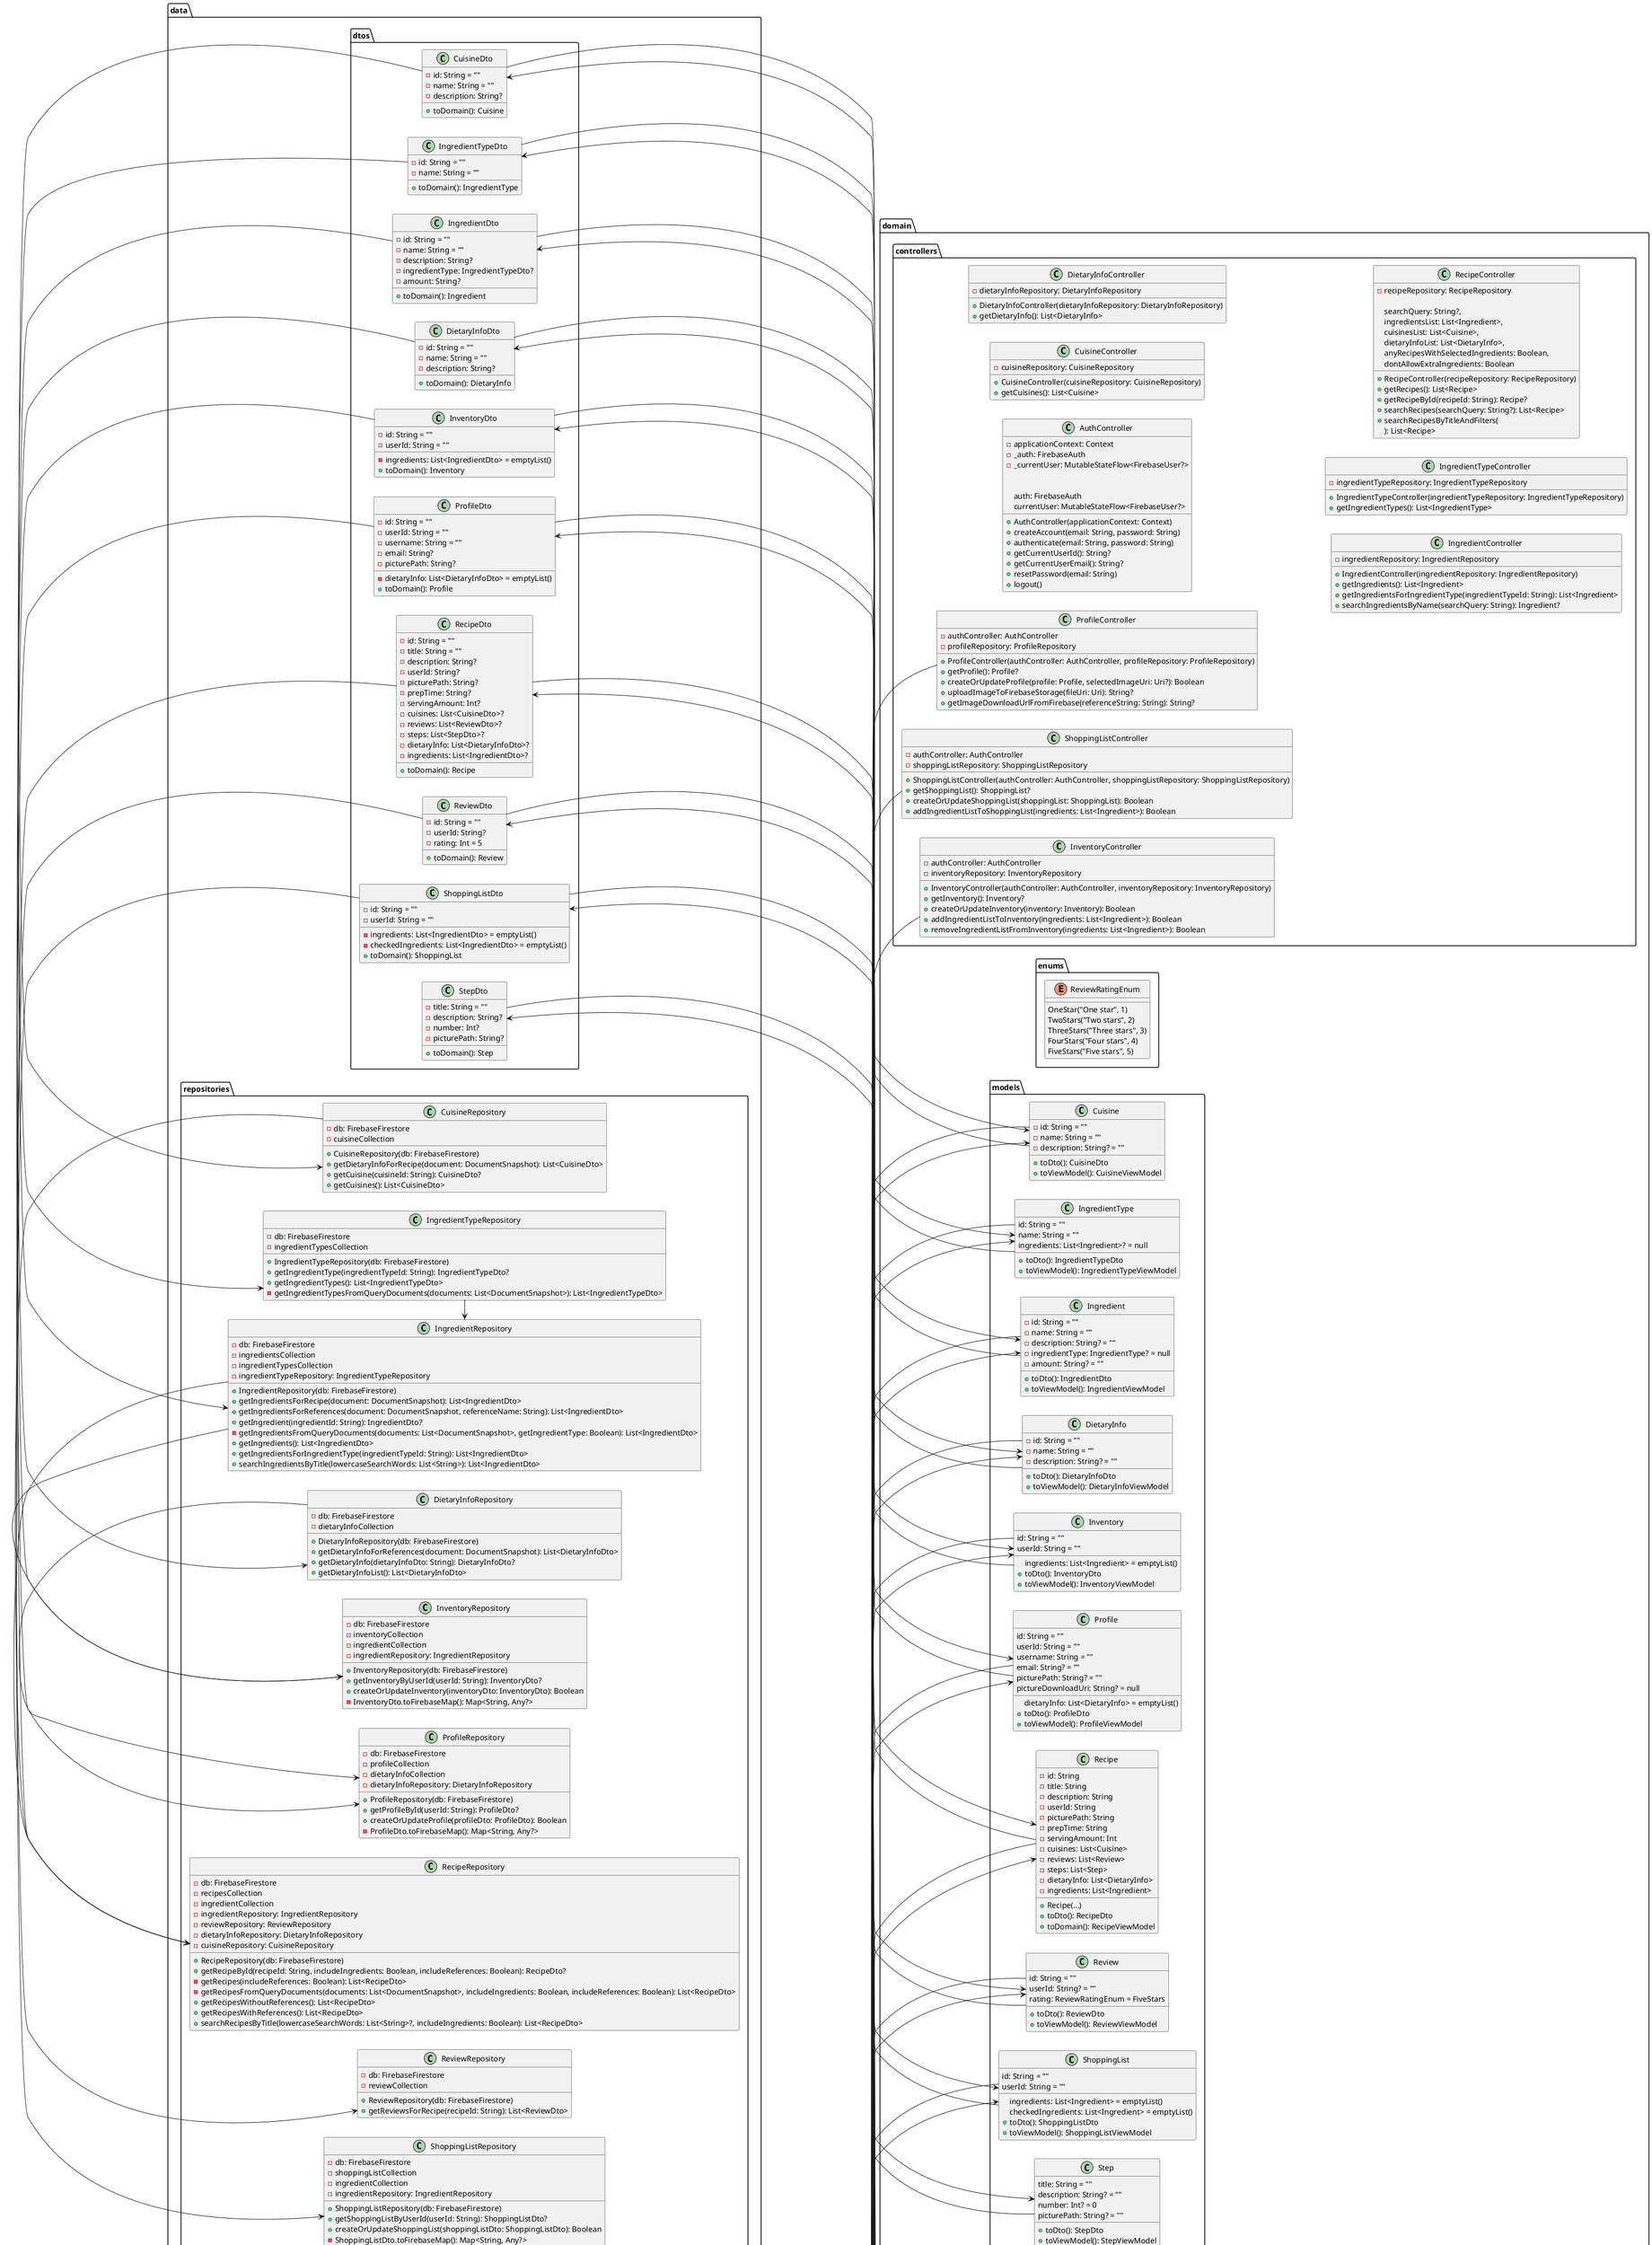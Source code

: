 @startuml
left to right direction
package data {
    package dtos {
        class CuisineDto {
            - id: String = ""
            - name: String = ""
            - description: String?
            + toDomain(): Cuisine
'            + CuisineDto()
'            + CuisineDto(id: String, name: String, description: String?)
'            + getId(): String
'            + setId(id: String): Unit
'            + getName(): String
'            + setName(name: String): Unit
'            + getDescription(): String?
'            + setDescription(description: String?): Unit
        }
        class DietaryInfoDto {
            - id: String = ""
            - name: String = ""
            - description: String?
            + toDomain(): DietaryInfo
'            + DietaryInfoDto()
'            + DietaryInfoDto(id: String, name: String, description: String?)
'            + getId(): String
'            + setId(id: String): Unit
'            + getName(): String
'            + setName(name: String): Unit
'            + getDescription(): String?
'            + setDescription(description: String?): Unit
        }
        class IngredientDto {
             - id: String = ""
             - name: String = ""
             - description: String?
             - ingredientType: IngredientTypeDto?
             - amount: String?
             + toDomain(): Ingredient
'             + IngredientDto()
'             + IngredientDto(id: String, name: String, description: String?, ingredientType: IngredientTypeDto?, amount: String?)
'             + getId(): String
'             + setId(id: String): Unit
'             + getName(): String
'             + setName(name: String): Unit
'             + getDescription(): String?
'             + setDescription(description: String?): Unit
'             + getIngredientType(): IngredientTypeDto?
'             + setIngredientType(ingredientType: IngredientTypeDto?): Unit
'             + getAmount(): String?
'             + setAmount(amount: String?): Unit
        }
        class IngredientTypeDto {
             - id: String = ""
             - name: String = ""
             + toDomain(): IngredientType
'             + IngredientTypeDto()
'             + IngredientTypeDto(id: String, name: String)
'             + getId(): String
'             + setId(id: String): Unit
'             + getName(): String
'             + setName(name: String): Unit
        }
         class InventoryDto {
            - id: String = ""
            - userId: String = ""
            - ingredients: List<IngredientDto> = emptyList()
            + toDomain(): Inventory
'            + InventoryDto()
'            + InventoryDto(id: String, userId: String, ingredients: List<IngredientDto>)
'            + getId(): String
'            + setId(id: String): Unit
'            + getUserId(): String
'            + setUserId(userId: String): Unit
'            + getIngredients(): List<IngredientDto>
'            + setIngredients(ingredients: List<IngredientDto>): Unit
         }
          class ProfileDto {
            - id: String = ""
            - userId: String = ""
            - username: String = ""
            - email: String?
            - picturePath: String?
            - dietaryInfo: List<DietaryInfoDto> = emptyList()
            + toDomain(): Profile
'            + ProfileDto()
'            + ProfileDto(id: String, userId: String, username: String, email: String?, picturePath: String?, dietaryInfo: List<DietaryInfoDto>)
'            + getId(): String
'            + setId(id: String): Unit
'            + getUserId(): String
'            + setUserId(userId: String): Unit
'            + getUsername(): String
'            + setUsername(username: String): Unit
'            + getEmail(): String?
'            + setEmail(email: String?): Unit
'            + getPicturePath(): String?
'            + setPicturePath(picturePath: String?): Unit
'            + getDietaryInfo(): List<DietaryInfoDto>
'            + setDietaryInfo(dietaryInfo: List<DietaryInfoDto>): Unit
          }
          class RecipeDto {
            - id: String = ""
            - title: String = ""
            - description: String?
            - userId: String?
            - picturePath: String?
            - prepTime: String?
            - servingAmount: Int?
            - cuisines: List<CuisineDto>?
            - reviews: List<ReviewDto>?
            - steps: List<StepDto>?
            - dietaryInfo: List<DietaryInfoDto>?
            - ingredients: List<IngredientDto>?
            + toDomain(): Recipe
'            + RecipeDto()
'            + RecipeDto(id: String, title: String, description: String?, userId: String?, picturePath: String?, prepTime: String?, servingAmount: Int?, cuisines: List<CuisineDto>?, reviews: List<ReviewDto>?, steps: List<StepDto>?, dietaryInfo: List<DietaryInfoDto>?, ingredients: List<IngredientDto>?)
'            + getId(): String
'            + setId(id: String): Unit
'            + getTitle(): String
'            + setTitle(title: String): Unit
'            + getDescription(): String?
'            + setDescription(description: String?): Unit
'            + getUserId(): String?
'            + setUserId(userId: String?): Unit
'            + getPicturePath(): String?
'            + setPicturePath(picturePath: String?): Unit
'            + getPrepTime(): String?
'            + setPrepTime(prepTime: String?): Unit
'            + getServingAmount(): Int?
'            + setServingAmount(servingAmount: Int?): Unit
'            + getCuisines(): List<CuisineDto>?
'            + setCuisines(cuisines: List<CuisineDto>?): Unit
'            + getReviews(): List<ReviewDto>?
'            + setReviews(reviews: List<ReviewDto>?): Unit
'            + getSteps(): List<StepDto>?
'            + setSteps(steps: List<StepDto>?): Unit
'            + getDietaryInfo(): List<DietaryInfoDto>?
'            + setDietaryInfo(dietaryInfo: List<DietaryInfoDto>?): Unit
'            + getIngredients(): List<IngredientDto>?
'            + setIngredients(ingredients: List<IngredientDto>?): Unit
          }
          class ReviewDto {
            - id: String = ""
            - userId: String?
            - rating: Int = 5
            + toDomain(): Review
'            + ReviewDto()
'            + ReviewDto(id: String, userId: String?, rating: Int)
'            + getId(): String
'            + setId(id: String): Unit
'            + getUserId(): String?
'            + setUserId(userId: String?): Unit
'            + getRating(): Int
'            + setRating(rating: Int): Unit
          }
          class ShoppingListDto {
            - id: String = ""
            - userId: String = ""
            - ingredients: List<IngredientDto> = emptyList()
            - checkedIngredients: List<IngredientDto> = emptyList()
            + toDomain(): ShoppingList
'            + ShoppingListDto()
'            + ShoppingListDto(id: String, userId: String, ingredients: List<IngredientDto>, checkedIngredients: List<IngredientDto>)
'            + getId(): String
'            + setId(id: String): Unit
'            + getUserId(): String
'            + setUserId(userId: String): Unit
'            + getIngredients(): List<IngredientDto>
'            + setIngredients(ingredients: List<IngredientDto>): Unit
'            + getCheckedIngredients(): List<IngredientDto>
'            + setCheckedIngredients(checkedIngredients: List<IngredientDto>): Unit
          }
          class StepDto {
            - title: String = ""
            - description: String?
            - number: Int?
            - picturePath: String?
            + toDomain(): Step
'            + StepDto()
'            + StepDto(title: String, description: String?, number: Int?, picturePath: String?)
'            + getTitle(): String
'            + setTitle(title: String): Unit
'            + getDescription(): String?
'            + setDescription(description: String?): Unit
'            + getNumber(): Int?
'            + setNumber(number: Int?): Unit
'            + getPicturePath(): String?
'            + setPicturePath(picturePath: String?): Unit
         }
    }

    package repositories {
        class CuisineRepository {
            - db: FirebaseFirestore
            - cuisineCollection
            + CuisineRepository(db: FirebaseFirestore)
            + getDietaryInfoForRecipe(document: DocumentSnapshot): List<CuisineDto>
            + getCuisine(cuisineId: String): CuisineDto?
            + getCuisines(): List<CuisineDto>
        }
        CuisineDto->CuisineRepository
        class IngredientTypeRepository {
            - db: FirebaseFirestore
            - ingredientTypesCollection
            + IngredientTypeRepository(db: FirebaseFirestore)
            + getIngredientType(ingredientTypeId: String): IngredientTypeDto?
            + getIngredientTypes(): List<IngredientTypeDto>
            - getIngredientTypesFromQueryDocuments(documents: List<DocumentSnapshot>): List<IngredientTypeDto>
        }
        IngredientTypeDto->IngredientTypeRepository
        class IngredientRepository {
            - db: FirebaseFirestore
            - ingredientsCollection
            - ingredientTypesCollection
            - ingredientTypeRepository: IngredientTypeRepository
            + IngredientRepository(db: FirebaseFirestore)
            + getIngredientsForRecipe(document: DocumentSnapshot): List<IngredientDto>
            + getIngredientsForReferences(document: DocumentSnapshot, referenceName: String): List<IngredientDto>
            + getIngredient(ingredientId: String): IngredientDto?
            - getIngredientsFromQueryDocuments(documents: List<DocumentSnapshot>, getIngredientType: Boolean): List<IngredientDto>
            + getIngredients(): List<IngredientDto>
            + getIngredientsForIngredientType(ingredientTypeId: String): List<IngredientDto>
            + searchIngredientsByTitle(lowercaseSearchWords: List<String>): List<IngredientDto>
        }
        IngredientDto->IngredientRepository
        IngredientTypeRepository->IngredientRepository
        class DietaryInfoRepository {
            - db: FirebaseFirestore
            - dietaryInfoCollection
            + DietaryInfoRepository(db: FirebaseFirestore)
            + getDietaryInfoForReferences(document: DocumentSnapshot): List<DietaryInfoDto>
            + getDietaryInfo(dietaryInfoDto: String): DietaryInfoDto?
            + getDietaryInfoList(): List<DietaryInfoDto>
        }
        DietaryInfoDto->DietaryInfoRepository
        class InventoryRepository {
            - db: FirebaseFirestore
            - inventoryCollection
            - ingredientCollection
            - ingredientRepository: IngredientRepository
            + InventoryRepository(db: FirebaseFirestore)
            + getInventoryByUserId(userId: String): InventoryDto?
            + createOrUpdateInventory(inventoryDto: InventoryDto): Boolean
            - InventoryDto.toFirebaseMap(): Map<String, Any?>
        }
        InventoryDto->InventoryRepository
        IngredientRepository->InventoryRepository
        class ProfileRepository {
            - db: FirebaseFirestore
            - profileCollection
            - dietaryInfoCollection
            - dietaryInfoRepository: DietaryInfoRepository
            + ProfileRepository(db: FirebaseFirestore)
            + getProfileById(userId: String): ProfileDto?
            + createOrUpdateProfile(profileDto: ProfileDto): Boolean
            - ProfileDto.toFirebaseMap(): Map<String, Any?>
        }
        DietaryInfoRepository->ProfileRepository
        ProfileDto->ProfileRepository
        class RecipeRepository {
            - db: FirebaseFirestore
            - recipesCollection
            - ingredientCollection
            - ingredientRepository: IngredientRepository
            - reviewRepository: ReviewRepository
            - dietaryInfoRepository: DietaryInfoRepository
            - cuisineRepository: CuisineRepository
            + RecipeRepository(db: FirebaseFirestore)
            + getRecipeById(recipeId: String, includeIngredients: Boolean, includeReferences: Boolean): RecipeDto?
            - getRecipes(includeReferences: Boolean): List<RecipeDto>
            - getRecipesFromQueryDocuments(documents: List<DocumentSnapshot>, includeIngredients: Boolean, includeReferences: Boolean): List<RecipeDto>
            + getRecipesWithoutReferences(): List<RecipeDto>
            + getRecipesWithReferences(): List<RecipeDto>
            + searchRecipesByTitle(lowercaseSearchWords: List<String>?, includeIngredients: Boolean): List<RecipeDto>
        }
        IngredientRepository->RecipeRepository
        RecipeDto->RecipeRepository
        CuisineRepository->RecipeRepository
        class ReviewRepository {
            - db: FirebaseFirestore
            - reviewCollection
            + ReviewRepository(db: FirebaseFirestore)
            + getReviewsForRecipe(recipeId: String): List<ReviewDto>
        }
        ReviewDto->ReviewRepository
        class ShoppingListRepository {
            - db: FirebaseFirestore
            - shoppingListCollection
            - ingredientCollection
            - ingredientRepository: IngredientRepository
            + ShoppingListRepository(db: FirebaseFirestore)
            + getShoppingListByUserId(userId: String): ShoppingListDto?
            + createOrUpdateShoppingList(shoppingListDto: ShoppingListDto): Boolean
            - ShoppingListDto.toFirebaseMap(): Map<String, Any?>
        }
        ShoppingListDto->ShoppingListRepository
    }
}

package domain {
    package controllers {
        class AuthController {
            - applicationContext: Context
            - _auth: FirebaseAuth
            - _currentUser: MutableStateFlow<FirebaseUser?>

            + AuthController(applicationContext: Context)
            + createAccount(email: String, password: String)
            + authenticate(email: String, password: String)
            + getCurrentUserId(): String?
            + getCurrentUserEmail(): String?
            + resetPassword(email: String)
            + logout()

            {field} auth: FirebaseAuth
            {field} currentUser: MutableStateFlow<FirebaseUser?>
        }
        class CuisineController {
            - cuisineRepository: CuisineRepository

            + CuisineController(cuisineRepository: CuisineRepository)
            + getCuisines(): List<Cuisine>
        }
        class DietaryInfoController {
            - dietaryInfoRepository: DietaryInfoRepository

            + DietaryInfoController(dietaryInfoRepository: DietaryInfoRepository)
            + getDietaryInfo(): List<DietaryInfo>
        }
        class IngredientController {
            - ingredientRepository: IngredientRepository

            + IngredientController(ingredientRepository: IngredientRepository)
            + getIngredients(): List<Ingredient>
            + getIngredientsForIngredientType(ingredientTypeId: String): List<Ingredient>
            + searchIngredientsByName(searchQuery: String): Ingredient?
        }
        class IngredientTypeController {
            - ingredientTypeRepository: IngredientTypeRepository

            + IngredientTypeController(ingredientTypeRepository: IngredientTypeRepository)
            + getIngredientTypes(): List<IngredientType>
        }
        class InventoryController {
            - authController: AuthController
            - inventoryRepository: InventoryRepository

            + InventoryController(authController: AuthController, inventoryRepository: InventoryRepository)
            + getInventory(): Inventory?
            + createOrUpdateInventory(inventory: Inventory): Boolean
            + addIngredientListToInventory(ingredients: List<Ingredient>): Boolean
            + removeIngredientListFromInventory(ingredients: List<Ingredient>): Boolean
        }
        class ProfileController {
            - authController: AuthController
            - profileRepository: ProfileRepository

            + ProfileController(authController: AuthController, profileRepository: ProfileRepository)
            + getProfile(): Profile?
            + createOrUpdateProfile(profile: Profile, selectedImageUri: Uri?): Boolean
            + uploadImageToFirebaseStorage(fileUri: Uri): String?
            + getImageDownloadUrlFromFirebase(referenceString: String): String?
        }
        class RecipeController {
            - recipeRepository: RecipeRepository

            + RecipeController(recipeRepository: RecipeRepository)
            + getRecipes(): List<Recipe>
            + getRecipeById(recipeId: String): Recipe?
            + searchRecipes(searchQuery: String?): List<Recipe>
            + searchRecipesByTitleAndFilters(
                searchQuery: String?,
                ingredientsList: List<Ingredient>,
                cuisinesList: List<Cuisine>,
                dietaryInfoList: List<DietaryInfo>,
                anyRecipesWithSelectedIngredients: Boolean,
                dontAllowExtraIngredients: Boolean
            ): List<Recipe>
        }
        class ShoppingListController {
            - authController: AuthController
            - shoppingListRepository: ShoppingListRepository

            + ShoppingListController(authController: AuthController, shoppingListRepository: ShoppingListRepository)
            + getShoppingList(): ShoppingList?
            + createOrUpdateShoppingList(shoppingList: ShoppingList): Boolean
            + addIngredientListToShoppingList(ingredients: List<Ingredient>): Boolean
        }
    }
    package enums {
        enum ReviewRatingEnum {
            OneStar("One star", 1)
            TwoStars("Two stars", 2)
            ThreeStars("Three stars", 3)
            FourStars("Four stars", 4)
            FiveStars("Five stars", 5)
        }
    }
    package models {
        class Cuisine {
            - id: String = ""
            - name: String = ""
            - description: String? = ""
            + toDto(): CuisineDto
            + toViewModel(): CuisineViewModel
        }
        Cuisine --> CuisineDto
        CuisineDto --> Cuisine
        class DietaryInfo {
            - id: String = ""
            - name: String = ""
            - description: String? = ""
            + toDto(): DietaryInfoDto
            + toViewModel(): DietaryInfoViewModel
        }
        DietaryInfo --> DietaryInfoDto
        DietaryInfoDto --> DietaryInfo
        class Ingredient {
            - id: String = ""
            - name: String = ""
            - description: String? = ""
            - ingredientType: IngredientType? = null
            - amount: String? = ""
            + toDto(): IngredientDto
            + toViewModel(): IngredientViewModel
        }
        Ingredient --> IngredientDto
        IngredientDto --> Ingredient
        class IngredientType {
            id: String = ""
            name: String = ""
            ingredients: List<Ingredient>? = null
            + toDto(): IngredientTypeDto
            + toViewModel(): IngredientTypeViewModel
        }
        IngredientType --> IngredientTypeDto
        IngredientTypeDto --> IngredientType
        class Inventory {
            id: String = ""
            userId: String = ""
            ingredients: List<Ingredient> = emptyList()
            +toDto(): InventoryDto
            + toViewModel(): InventoryViewModel
        }
        Inventory --> InventoryDto
        InventoryDto --> Inventory
        class Profile {
            id: String = ""
            userId: String = ""
            username: String = ""
            email: String? = ""
            picturePath: String? = ""
            pictureDownloadUri: String? = null
            dietaryInfo: List<DietaryInfo> = emptyList()
            + toDto(): ProfileDto
            + toViewModel(): ProfileViewModel
        }
        Profile --> ProfileDto
        ProfileDto--> Profile
        class Review {
            id: String = ""
            userId: String? = ""
            rating: ReviewRatingEnum = FiveStars
            + toDto(): ReviewDto
            + toViewModel(): ReviewViewModel
        }
        Review -->  ReviewDto
        ReviewDto --> Review
        class ShoppingList {
            id: String = ""
            userId: String = ""
            ingredients: List<Ingredient> = emptyList()
            checkedIngredients: List<Ingredient> = emptyList()
            + toDto(): ShoppingListDto
            + toViewModel(): ShoppingListViewModel
        }
        ShoppingList --> ShoppingListDto
        ShoppingListDto --> ShoppingList
        class Step {
            title: String = ""
            description: String? = ""
            number: Int? = 0
            picturePath: String? = ""
            + toDto(): StepDto
            + toViewModel(): StepViewModel
        }
        Step --> StepDto
        StepDto --> Step
        class Recipe {
            - id: String
            - title: String
            - description: String
            - userId: String
            - picturePath: String
            - prepTime: String
            - servingAmount: Int
            - cuisines: List<Cuisine>
            - reviews: List<Review>
            - steps: List<Step>
            - dietaryInfo: List<DietaryInfo>
            - ingredients: List<Ingredient>
            + Recipe(...)
            + toDto(): RecipeDto
            + toDomain(): RecipeViewModel
        }
        RecipeDto --> Recipe
        Recipe --> RecipeDto
    }
}
package presentation {
    package navigation {
        class LinearGradient {
            - colors: List<Color>
            - stops: List<Float>?
            - tileMode: TileMode
            - normalizedAngle: Float
            - angleInRadians: Float
            + LinearGradient(colors: List<Color>, stops: List<Float>?, tileMode: TileMode, angleInDegrees: Float, useAsCssAngle: Boolean)
            + createShader(size: Size): Shader
            + getGradientCoordinates(size: Size): Pair<Offset, Offset>
            + equals(other: Any?): Boolean
            + hashCode(): Int
            + toString(): String
        }

    }
    package viewmodels {
        class CuisineViewModel {
            - id: String
            - name: String
            - description: String?
            + CuisineViewModel(id: String, name: String, description: String?)
            + toDomain(): Cuisine
        }
        CuisineViewModel --> Cuisine
        Cuisine --> CuisineViewModel
        class DietaryInfoViewModel {
            - id: String
            - name: String
            - description: String?
            + DietaryInfoViewModel(id: String, name: String, description: String?)
            + toDomain(): DietaryInfo
        }
        DietaryInfo --> DietaryInfoViewModel
        DietaryInfoViewModel --> DietaryInfo
        class IngredientTypeViewModel {
            - id: String
            - name: String
            - ingredients: List<IngredientViewModel>?
            + IngredientTypeViewModel(id: String, name: String, ingredients: List<IngredientViewModel>?)
            + toDomain(): IngredientType
        }
        IngredientTypeViewModel --> IngredientType
        IngredientType --> IngredientTypeViewModel
        class IngredientViewModel {
            - id: String
            - name: String
            - description: String?
            - ingredientType: IngredientTypeViewModel?
            - amount: String?
            + IngredientViewModel(id: String, name: String, description: String?, ingredientType: IngredientTypeViewModel?, amount: String?)
            + toDomain(): Ingredient
        }
        Ingredient --> IngredientViewModel
        IngredientViewModel --> Ingredient
        class InventoryViewModel {
            - id: String
            - userId: String
            - ingredients: List<IngredientViewModel>
            + InventoryViewModel(id: String = "", userId: String = "", ingredients: List<IngredientViewModel> = emptyList())
            + toDomain(): Inventory
        }
        InventoryViewModel --> Inventory
        Inventory --> InventoryViewModel
        class ProfileViewModel {
            - id: String
            - userId: String
            - username: String
            - email: String
            - picturePath: String
            - pictureDownloadUri: String
            - dietaryInfo: List<DietaryInfoViewModel>
            + ProfileViewModel(id: String = "", userId: String = "", username: String = "", email: String? = "", picturePath: String? = "", pictureDownloadUri: String? = null, dietaryInfo: List<DietaryInfoViewModel> = emptyList())
            + toDomain(): Profile
        }
        ProfileViewModel --> Profile
        Profile --> ProfileViewModel
        class RecipeViewModel {
            - id: String
            - title: String
            - description: String
            - userId: String
            - picturePath: String
            - prepTime: String
            - servingAmount: Int
            - cuisines: List<CuisineViewModel>
            - reviews: List<ReviewViewModel>
            - steps: List<StepViewModel>
            - dietaryInfo: List<DietaryInfoViewModel>
            - ingredients: List<IngredientViewModel>
            + RecipeViewModel(...)
            + toDomain(): Recipe
        }
        RecipeViewModel --> Recipe
        Recipe --> RecipeViewModel
        class ReviewViewModel {
            - id: String
            - userId: String
            - rating: ReviewRatingEnum
            + ReviewViewModel(id: String, userId: String?, rating: ReviewRatingEnum)
            + toDomain(): Review
        }
        Review --> ReviewViewModel
        ReviewViewModel --> Review
        class ShoppingListViewModel {
            - id: String
            - userId: String
            - ingredients: List<IngredientViewModel>
            - checkedIngredients: List<IngredientViewModel>
            + ShoppingListViewModel(id: String = "", userId: String = "", ingredients: List<IngredientViewModel> = emptyList(), checkedIngredients: List<IngredientViewModel> = emptyList())
            + toDomain(): ShoppingList
        }
        ShoppingList --> ShoppingListViewModel
        ShoppingListViewModel --> ShoppingList
        class StepViewModel {
            - title: String
            - description: String?
            - number: Int?
            - picturePath: String?
            + StepViewModel(title: String, description: String?, number: Int?, picturePath: String?)
            + toDomain(): Step
        }
        Step --> StepViewModel
        StepViewModel --> Step
    }

     package screens {
        package loginscreen {
            class FieldState {
                - _data: String
                - _isInvalid: Boolean
                {field} + data: String
                {field} + isInvalid: Boolean
                {method} + FieldState(_data: String = "", _isInvalid: Boolean = true)
            }

            class Credentials {
                - _email: FieldState
                - _password: FieldState
                {field} + email: String
                {field} + password: String
                {field} + areValid: Boolean
                {method} + Credentials(_email: FieldState, _password: FieldState)
            }
        }

        class Screen {
            {abstract} route: String
            {abstract} icon: ImageVector
            {abstract} label: String

            {method} withArgs(args: Map<String, Any?>): String
            {method} withArgs(vararg args: String): String
        }

        class MainScreen {
            << (S,Orange) object >>
            route = "main_screen"
            icon = Icons.Default.Home
            label = "MainScreen"
        }

        class DetailScreen {
            << (S,Orange) object >>
            route = "detail_screen"
            icon = Icons.Default.List
            label = "DetailScreen"
        }

        class StorageScreen {
            << (S,Orange) object >>
            route = "storage_screen"
            icon = Icons.Default.List
            label = "StorageScreen"
        }
        StorageScreen <|-- InventoryController

        class ListScreen {
            << (S,Orange) object >>
            route = "list_screen"
            icon = Icons.Default.Check
            label = "ListScreen"
        }
        ListScreen <|-- ShoppingListController

        class ProfileScreen {
            << (S,Orange) object >>
            route = "profile_screen"
            icon = Icons.Default.Person
            label = "ProfileScreen"
        }

        class EditProfileScreen {
            << (S,Orange) object >>
            route = "edit_profile_screen"
            icon = Icons.Default.Person
            label = "EditProfileScreen"
        }
        EditProfileScreen <|-- ProfileController

        class RecipeSearchScreen {
            << (S,Orange) object >>
            route = "recipe_search_screen"
            icon = Icons.Default.Search
            label = "RecipeSearchScreen"
        }

        class RecipeDetailScreen {
            << (S,Orange) object >>
            route = "recipe_detail_screen"
            icon = Icons.Default.Info
            label = "RecipeDetailScreen"
        }

        Screen <|-- MainScreen
        Screen <|-- DetailScreen
        Screen <|-- StorageScreen
        Screen <|-- ListScreen
        Screen <|-- ProfileScreen
        Screen <|-- EditProfileScreen
        Screen <|-- RecipeSearchScreen
        Screen <|-- RecipeDetailScreen

     }
}
@enduml